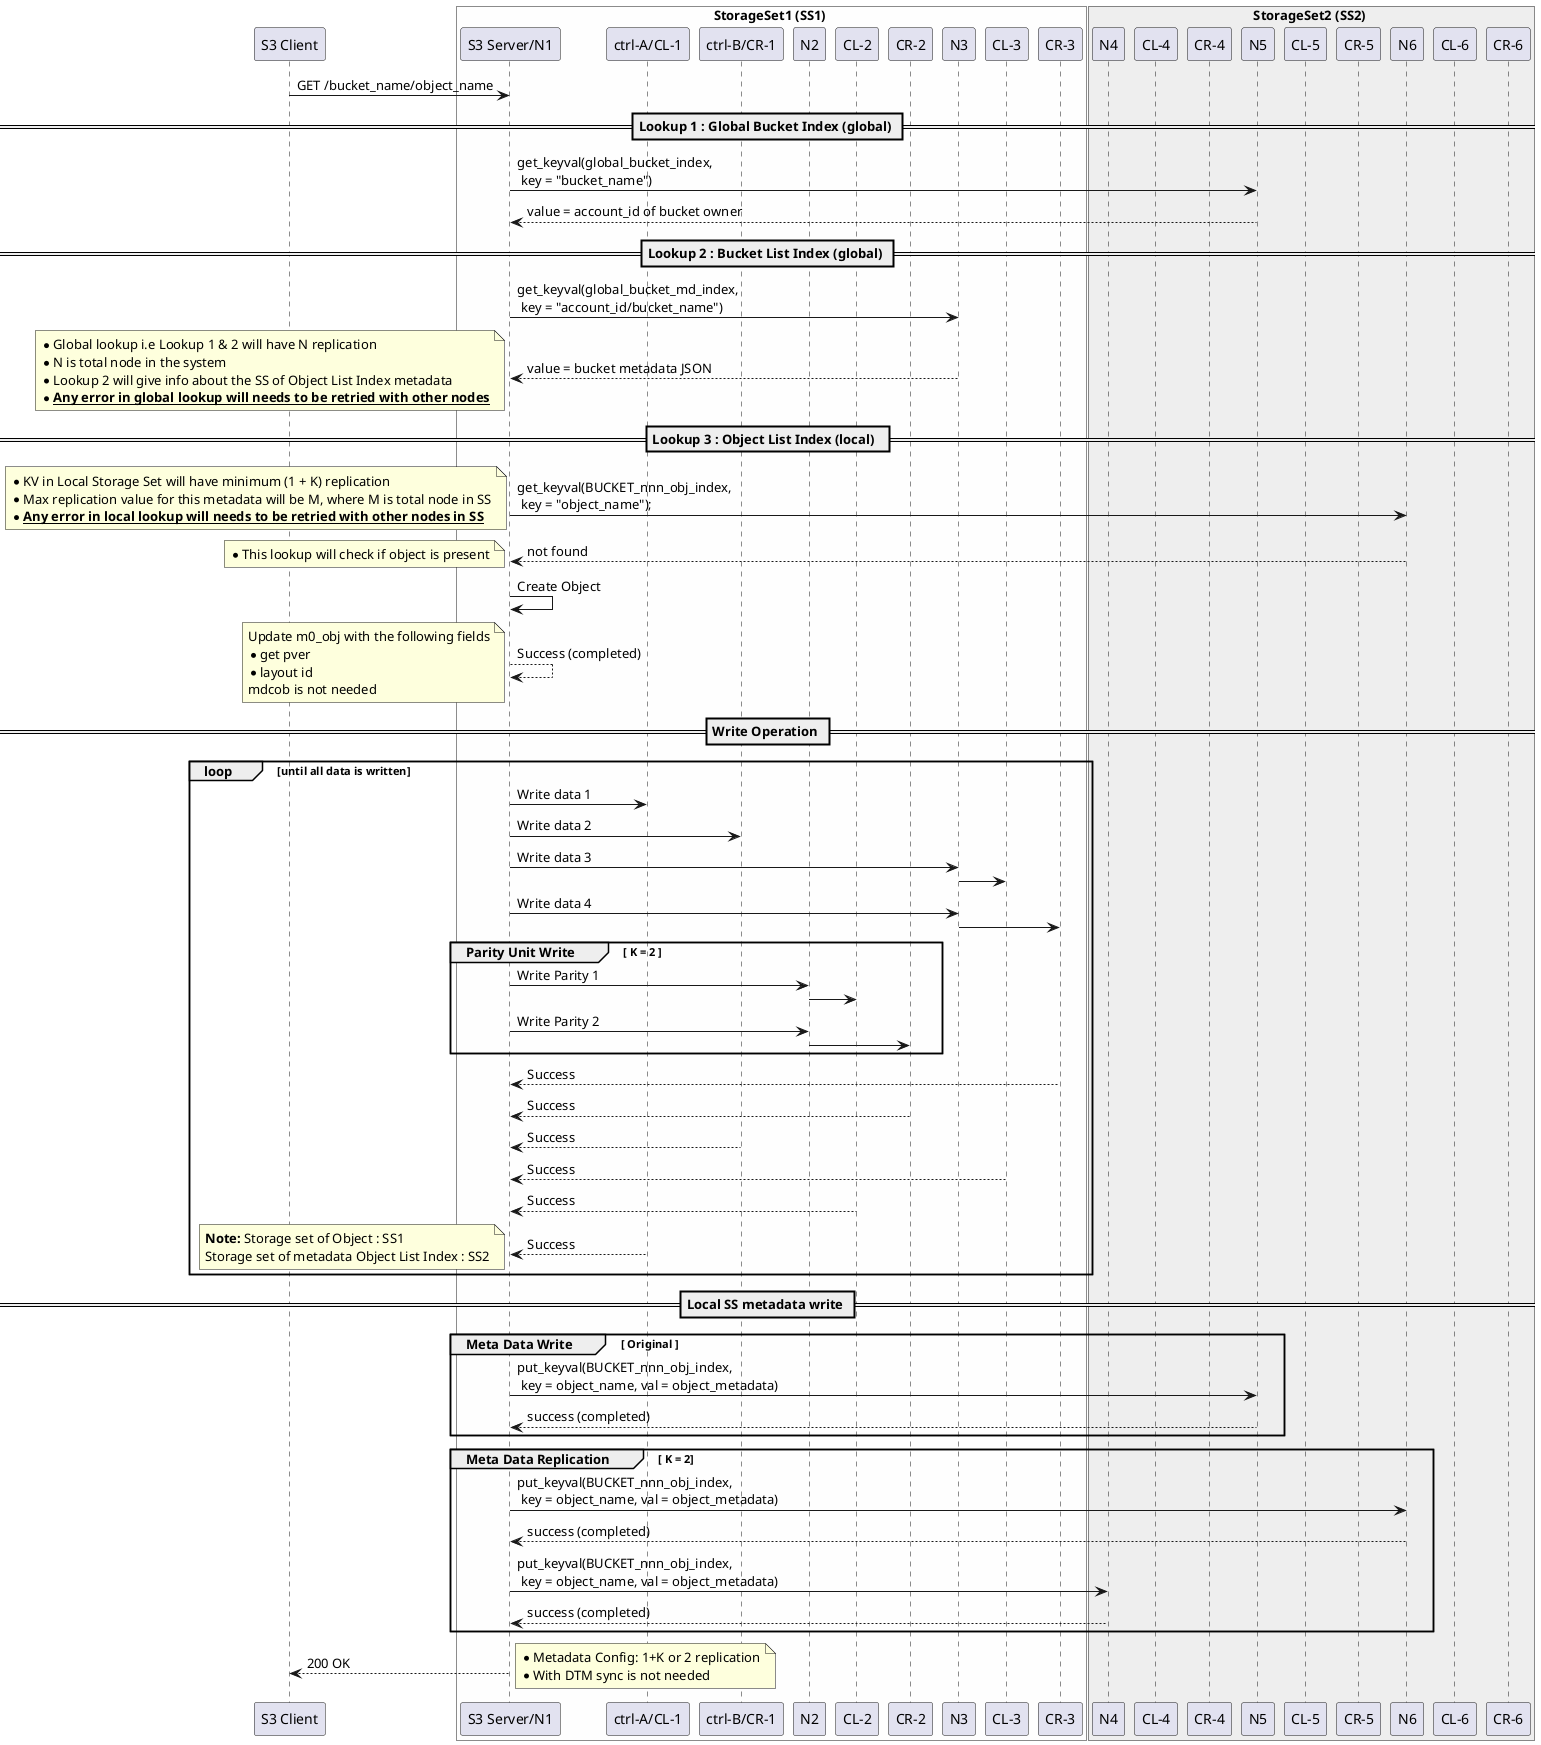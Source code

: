 ```plantuml
@startuml
participant "S3 Client" as client
box StorageSet1 (SS1) #FEFEFE
participant "S3 Server/N1" as N1
participant "ctrl-A/CL-1" as CL_1
participant "ctrl-B/CR-1" as CR_1
participant "N2" as N2
participant "CL-2" as CL_2
participant "CR-2" as CR_2
participant "N3" as N3
participant "CL-3" as CL_3
participant "CR-3" as CR_3
end box
box StorageSet2 (SS2) #EEEEEE
participant "N4" as N4
participant "CL-4" as CL_4
participant "CR-4" as CR_4
participant "N5" as N5
participant "CL-5" as CL_5
participant "CR-5" as CR_5
participant "N6" as N6
participant "CL-6" as CL_6
participant "CR-6" as CR_6
end box

client -> N1: GET /bucket_name/object_name

== Lookup 1 : Global Bucket Index (global) ==
N1 -> N5: get_keyval(global_bucket_index,\n key = "bucket_name")
N5 --> N1: value = account_id of bucket owner

== Lookup 2 : Bucket List Index (global) ==
N1 -> N3: get_keyval(global_bucket_md_index,\n key = "account_id/bucket_name")
N3 --> N1: value = bucket metadata JSON

note left
   * Global lookup i.e Lookup 1 & 2 will have N replication 
   * N is total node in the system 
   * Lookup 2 will give info about the SS of Object List Index metadata
   * __**Any error in global lookup will needs to be retried with other nodes**__
end note

== Lookup 3 : Object List Index (local)  ==
N1 -> N6: get_keyval(BUCKET_nnn_obj_index,\n key = "object_name");
note left
   * KV in Local Storage Set will have minimum (1 + K) replication 
   * Max replication value for this metadata will be M, where M is total node in SS
   * __**Any error in local lookup will needs to be retried with other nodes in SS**__
end note
N6 --> N1: not found
note left
  * This lookup will check if object is present   
 end note

N1 -> N1: Create Object
N1 --> N1: Success (completed)
note left
  Update m0_obj with the following fields
  * get pver
  * layout id
  mdcob is not needed
end note
== Write Operation ==

loop until all data is written
  "N1" -> CL_1 : Write data 1
  "N1" -> CR_1 : Write data 2
  
  N1 -> "N3": Write data 3
  "N3" -> CL_3
  N1 -> "N3": Write data 4
  "N3" -> CR_3

group Parity Unit Write [ K = 2 ]
  N1 -> "N2": Write Parity 1
  "N2" -> CL_2
  N1 -> "N2": Write Parity 2
  "N2" -> CR_2
end

  CR_3 --> N1 : Success
  CR_2 --> N1 : Success
  CR_1 --> N1 : Success
  CL_3 --> N1 : Success
  CL_2 --> N1 : Success
  CL_1 --> N1 : Success
note left
**Note:** Storage set of Object : SS1
Storage set of metadata Object List Index : SS2
end note

end

== Local SS metadata write ==

group Meta Data Write [ Original ]
N1 -> N5: put_keyval(BUCKET_nnn_obj_index,\n key = object_name, val = object_metadata)
N5 --> N1: success (completed)
end

group Meta Data Replication [ K = 2]
N1 -> N6: put_keyval(BUCKET_nnn_obj_index,\n key = object_name, val = object_metadata)
N6 --> N1: success (completed)
N1 -> N4: put_keyval(BUCKET_nnn_obj_index,\n key = object_name, val = object_metadata)
N4 --> N1: success (completed)
end

N1 --> client: 200 OK
note right
   * Metadata Config: 1+K or 2 replication
   * With DTM sync is not needed
end note

@enduml
```
